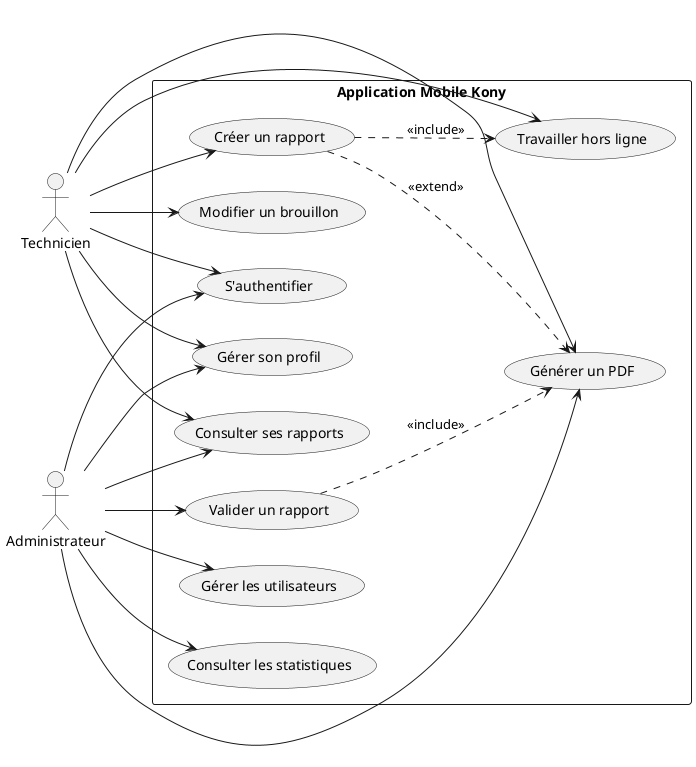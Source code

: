 @startuml
left to right direction
skinparam packageStyle rectangle

actor "Technicien" as Tech
actor "Administrateur" as Admin

rectangle "Application Mobile Kony" {
  usecase "S'authentifier" as UC1
  usecase "Gérer son profil" as UC2
  usecase "Créer un rapport" as UC3
  usecase "Consulter ses rapports" as UC4
  usecase "Modifier un brouillon" as UC5
  usecase "Générer un PDF" as UC6
  usecase "Travailler hors ligne" as UC7
  usecase "Valider un rapport" as UC8
  usecase "Gérer les utilisateurs" as UC9
  usecase "Consulter les statistiques" as UC10
}

Tech --> UC1
Tech --> UC2
Tech --> UC3
Tech --> UC4
Tech --> UC5
Tech --> UC6
Tech --> UC7

Admin --> UC1
Admin --> UC2
Admin --> UC4
Admin --> UC6
Admin --> UC8
Admin --> UC9
Admin --> UC10

UC3 ..> UC7 : <<include>>
UC3 ..> UC6 : <<extend>>
UC8 ..> UC6 : <<include>>
@enduml